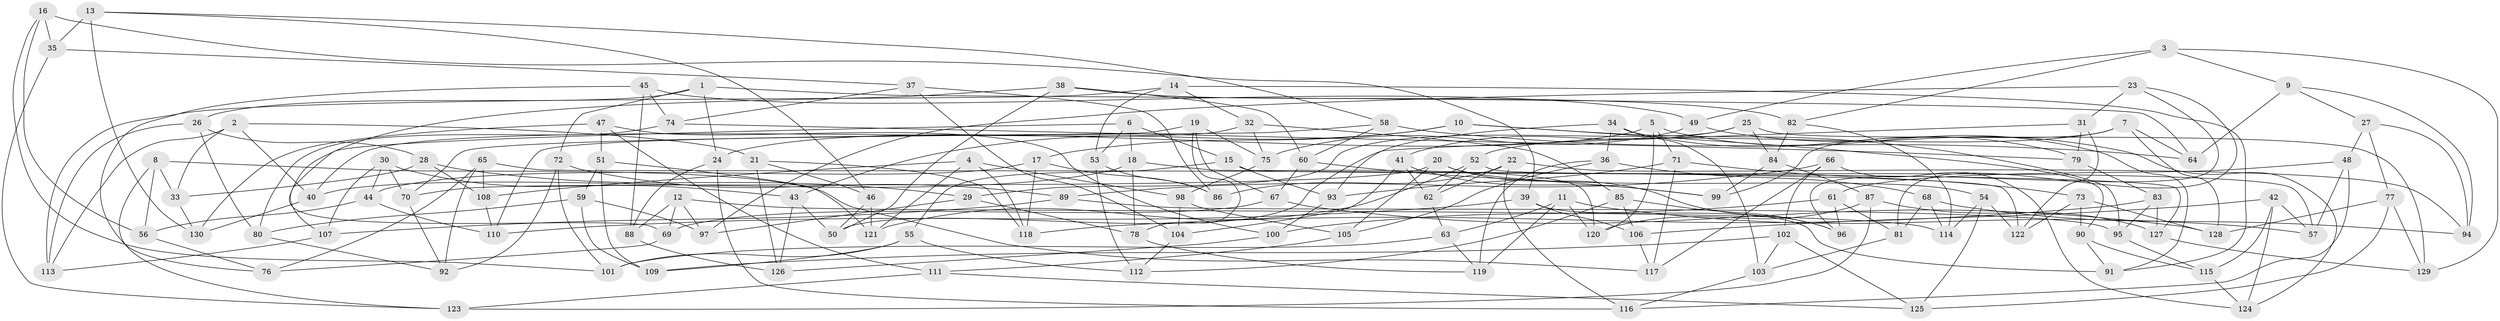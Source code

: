 // Generated by graph-tools (version 1.1) at 2025/50/03/09/25 03:50:50]
// undirected, 130 vertices, 260 edges
graph export_dot {
graph [start="1"]
  node [color=gray90,style=filled];
  1;
  2;
  3;
  4;
  5;
  6;
  7;
  8;
  9;
  10;
  11;
  12;
  13;
  14;
  15;
  16;
  17;
  18;
  19;
  20;
  21;
  22;
  23;
  24;
  25;
  26;
  27;
  28;
  29;
  30;
  31;
  32;
  33;
  34;
  35;
  36;
  37;
  38;
  39;
  40;
  41;
  42;
  43;
  44;
  45;
  46;
  47;
  48;
  49;
  50;
  51;
  52;
  53;
  54;
  55;
  56;
  57;
  58;
  59;
  60;
  61;
  62;
  63;
  64;
  65;
  66;
  67;
  68;
  69;
  70;
  71;
  72;
  73;
  74;
  75;
  76;
  77;
  78;
  79;
  80;
  81;
  82;
  83;
  84;
  85;
  86;
  87;
  88;
  89;
  90;
  91;
  92;
  93;
  94;
  95;
  96;
  97;
  98;
  99;
  100;
  101;
  102;
  103;
  104;
  105;
  106;
  107;
  108;
  109;
  110;
  111;
  112;
  113;
  114;
  115;
  116;
  117;
  118;
  119;
  120;
  121;
  122;
  123;
  124;
  125;
  126;
  127;
  128;
  129;
  130;
  1 -- 72;
  1 -- 26;
  1 -- 64;
  1 -- 24;
  2 -- 40;
  2 -- 113;
  2 -- 21;
  2 -- 33;
  3 -- 82;
  3 -- 129;
  3 -- 49;
  3 -- 9;
  4 -- 108;
  4 -- 121;
  4 -- 98;
  4 -- 118;
  5 -- 24;
  5 -- 91;
  5 -- 120;
  5 -- 71;
  6 -- 15;
  6 -- 107;
  6 -- 18;
  6 -- 53;
  7 -- 64;
  7 -- 99;
  7 -- 128;
  7 -- 52;
  8 -- 33;
  8 -- 123;
  8 -- 117;
  8 -- 56;
  9 -- 27;
  9 -- 64;
  9 -- 94;
  10 -- 17;
  10 -- 90;
  10 -- 95;
  10 -- 43;
  11 -- 120;
  11 -- 119;
  11 -- 57;
  11 -- 63;
  12 -- 114;
  12 -- 69;
  12 -- 88;
  12 -- 97;
  13 -- 46;
  13 -- 58;
  13 -- 35;
  13 -- 130;
  14 -- 32;
  14 -- 91;
  14 -- 113;
  14 -- 53;
  15 -- 127;
  15 -- 55;
  15 -- 93;
  16 -- 35;
  16 -- 39;
  16 -- 56;
  16 -- 101;
  17 -- 86;
  17 -- 118;
  17 -- 44;
  18 -- 78;
  18 -- 40;
  18 -- 120;
  19 -- 75;
  19 -- 78;
  19 -- 67;
  19 -- 110;
  20 -- 105;
  20 -- 96;
  20 -- 54;
  20 -- 70;
  21 -- 118;
  21 -- 46;
  21 -- 126;
  22 -- 86;
  22 -- 94;
  22 -- 62;
  22 -- 116;
  23 -- 96;
  23 -- 31;
  23 -- 81;
  23 -- 97;
  24 -- 88;
  24 -- 116;
  25 -- 29;
  25 -- 129;
  25 -- 41;
  25 -- 84;
  26 -- 80;
  26 -- 28;
  26 -- 113;
  27 -- 94;
  27 -- 48;
  27 -- 77;
  28 -- 29;
  28 -- 33;
  28 -- 108;
  29 -- 97;
  29 -- 78;
  30 -- 43;
  30 -- 70;
  30 -- 44;
  30 -- 107;
  31 -- 122;
  31 -- 50;
  31 -- 79;
  32 -- 40;
  32 -- 75;
  32 -- 85;
  33 -- 130;
  34 -- 36;
  34 -- 93;
  34 -- 103;
  34 -- 79;
  35 -- 37;
  35 -- 123;
  36 -- 68;
  36 -- 119;
  36 -- 105;
  37 -- 74;
  37 -- 104;
  37 -- 86;
  38 -- 82;
  38 -- 50;
  38 -- 60;
  38 -- 69;
  39 -- 110;
  39 -- 106;
  39 -- 91;
  40 -- 130;
  41 -- 99;
  41 -- 104;
  41 -- 62;
  42 -- 106;
  42 -- 124;
  42 -- 57;
  42 -- 115;
  43 -- 50;
  43 -- 126;
  44 -- 56;
  44 -- 110;
  45 -- 74;
  45 -- 76;
  45 -- 88;
  45 -- 49;
  46 -- 50;
  46 -- 121;
  47 -- 130;
  47 -- 111;
  47 -- 100;
  47 -- 51;
  48 -- 116;
  48 -- 57;
  48 -- 61;
  49 -- 124;
  49 -- 75;
  51 -- 121;
  51 -- 109;
  51 -- 59;
  52 -- 62;
  52 -- 121;
  52 -- 57;
  53 -- 86;
  53 -- 112;
  54 -- 122;
  54 -- 125;
  54 -- 114;
  55 -- 112;
  55 -- 109;
  55 -- 101;
  56 -- 76;
  58 -- 64;
  58 -- 60;
  58 -- 70;
  59 -- 80;
  59 -- 109;
  59 -- 97;
  60 -- 99;
  60 -- 67;
  61 -- 81;
  61 -- 96;
  61 -- 100;
  62 -- 63;
  63 -- 101;
  63 -- 119;
  65 -- 108;
  65 -- 76;
  65 -- 92;
  65 -- 122;
  66 -- 89;
  66 -- 124;
  66 -- 102;
  66 -- 117;
  67 -- 128;
  67 -- 69;
  68 -- 81;
  68 -- 94;
  68 -- 114;
  69 -- 76;
  70 -- 92;
  71 -- 117;
  71 -- 93;
  71 -- 73;
  72 -- 101;
  72 -- 89;
  72 -- 92;
  73 -- 128;
  73 -- 122;
  73 -- 90;
  74 -- 79;
  74 -- 80;
  75 -- 98;
  77 -- 128;
  77 -- 129;
  77 -- 125;
  78 -- 119;
  79 -- 83;
  80 -- 92;
  81 -- 103;
  82 -- 114;
  82 -- 84;
  83 -- 127;
  83 -- 95;
  83 -- 118;
  84 -- 87;
  84 -- 99;
  85 -- 112;
  85 -- 106;
  85 -- 96;
  87 -- 120;
  87 -- 127;
  87 -- 123;
  88 -- 126;
  89 -- 95;
  89 -- 107;
  90 -- 91;
  90 -- 115;
  93 -- 100;
  95 -- 115;
  98 -- 105;
  98 -- 104;
  100 -- 126;
  102 -- 125;
  102 -- 109;
  102 -- 103;
  103 -- 116;
  104 -- 112;
  105 -- 111;
  106 -- 117;
  107 -- 113;
  108 -- 110;
  111 -- 123;
  111 -- 125;
  115 -- 124;
  127 -- 129;
}
